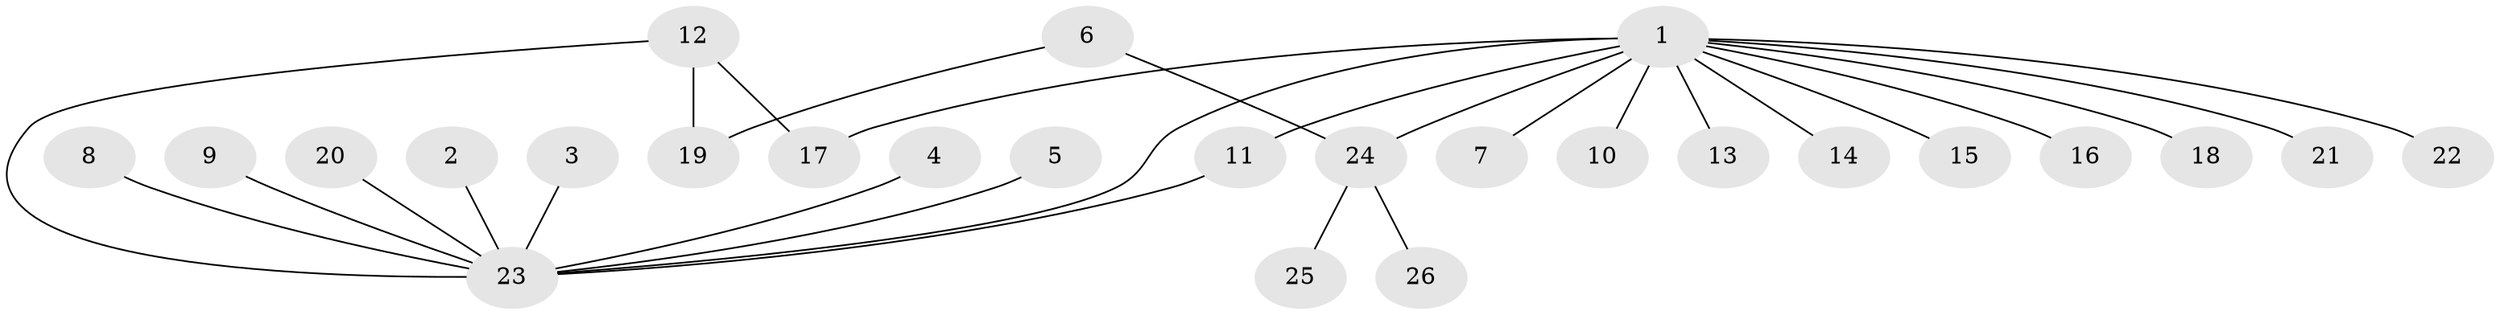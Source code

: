 // original degree distribution, {13: 0.019230769230769232, 5: 0.038461538461538464, 1: 0.6346153846153846, 4: 0.019230769230769232, 9: 0.019230769230769232, 6: 0.019230769230769232, 2: 0.15384615384615385, 3: 0.07692307692307693, 7: 0.019230769230769232}
// Generated by graph-tools (version 1.1) at 2025/25/03/09/25 03:25:54]
// undirected, 26 vertices, 28 edges
graph export_dot {
graph [start="1"]
  node [color=gray90,style=filled];
  1;
  2;
  3;
  4;
  5;
  6;
  7;
  8;
  9;
  10;
  11;
  12;
  13;
  14;
  15;
  16;
  17;
  18;
  19;
  20;
  21;
  22;
  23;
  24;
  25;
  26;
  1 -- 7 [weight=1.0];
  1 -- 10 [weight=1.0];
  1 -- 11 [weight=1.0];
  1 -- 13 [weight=1.0];
  1 -- 14 [weight=1.0];
  1 -- 15 [weight=1.0];
  1 -- 16 [weight=1.0];
  1 -- 17 [weight=1.0];
  1 -- 18 [weight=1.0];
  1 -- 21 [weight=1.0];
  1 -- 22 [weight=1.0];
  1 -- 23 [weight=1.0];
  1 -- 24 [weight=2.0];
  2 -- 23 [weight=1.0];
  3 -- 23 [weight=1.0];
  4 -- 23 [weight=1.0];
  5 -- 23 [weight=1.0];
  6 -- 19 [weight=1.0];
  6 -- 24 [weight=1.0];
  8 -- 23 [weight=1.0];
  9 -- 23 [weight=1.0];
  11 -- 23 [weight=1.0];
  12 -- 17 [weight=1.0];
  12 -- 19 [weight=1.0];
  12 -- 23 [weight=1.0];
  20 -- 23 [weight=1.0];
  24 -- 25 [weight=1.0];
  24 -- 26 [weight=1.0];
}
